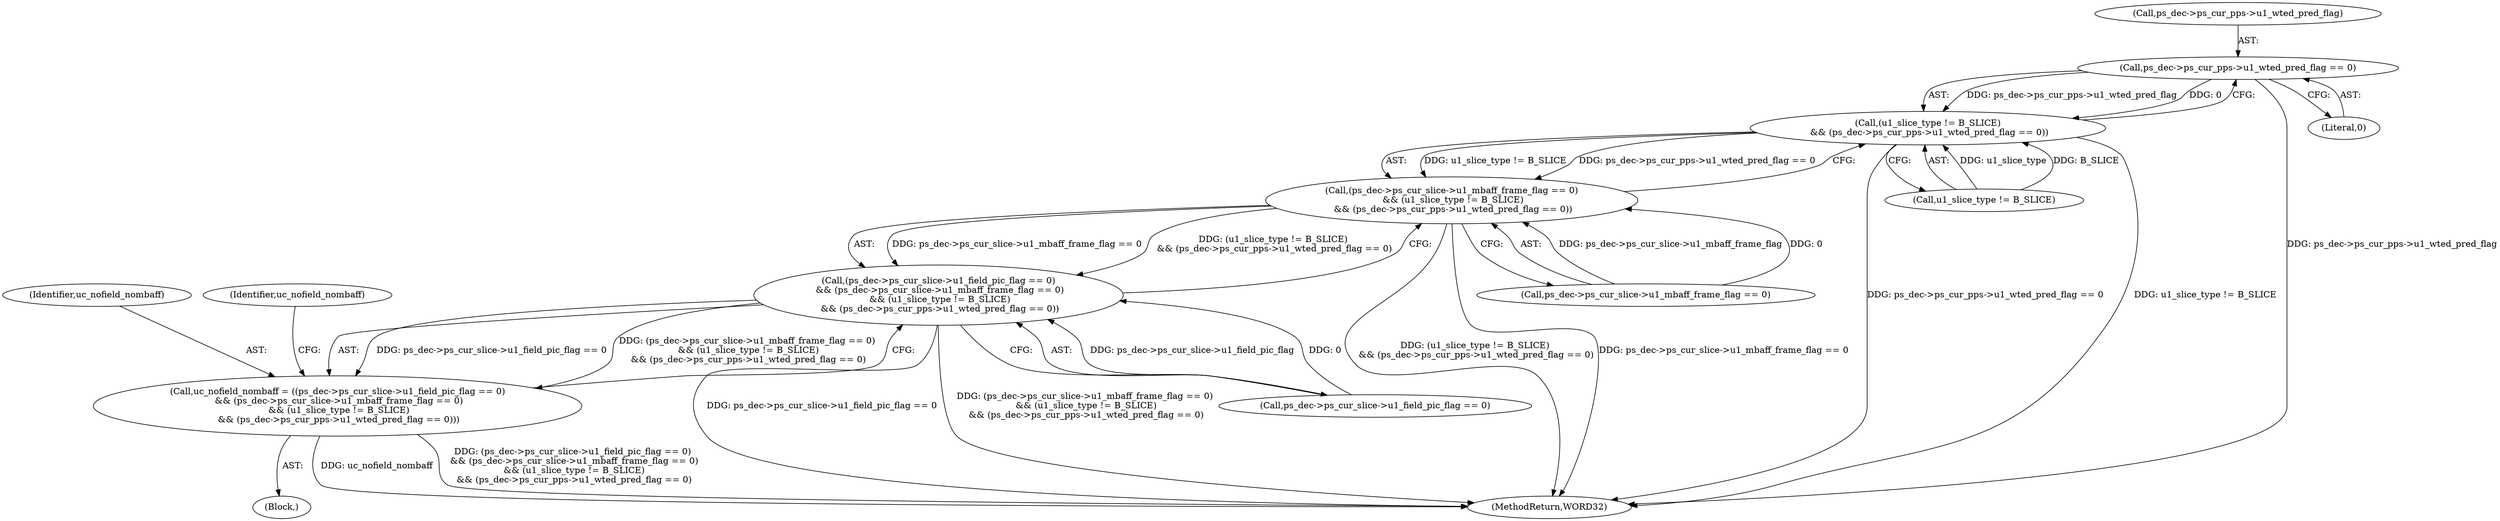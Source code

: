 digraph "0_Android_a78887bcffbc2995cf9ed72e0697acf560875e9e_2@pointer" {
"1001726" [label="(Call,ps_dec->ps_cur_pps->u1_wted_pred_flag == 0)"];
"1001722" [label="(Call,(u1_slice_type != B_SLICE)\n && (ps_dec->ps_cur_pps->u1_wted_pred_flag == 0))"];
"1001714" [label="(Call,(ps_dec->ps_cur_slice->u1_mbaff_frame_flag == 0)\n && (u1_slice_type != B_SLICE)\n && (ps_dec->ps_cur_pps->u1_wted_pred_flag == 0))"];
"1001706" [label="(Call,(ps_dec->ps_cur_slice->u1_field_pic_flag == 0)\n && (ps_dec->ps_cur_slice->u1_mbaff_frame_flag == 0)\n && (u1_slice_type != B_SLICE)\n && (ps_dec->ps_cur_pps->u1_wted_pred_flag == 0))"];
"1001704" [label="(Call,uc_nofield_nombaff = ((ps_dec->ps_cur_slice->u1_field_pic_flag == 0)\n && (ps_dec->ps_cur_slice->u1_mbaff_frame_flag == 0)\n && (u1_slice_type != B_SLICE)\n && (ps_dec->ps_cur_pps->u1_wted_pred_flag == 0)))"];
"1001723" [label="(Call,u1_slice_type != B_SLICE)"];
"1001704" [label="(Call,uc_nofield_nombaff = ((ps_dec->ps_cur_slice->u1_field_pic_flag == 0)\n && (ps_dec->ps_cur_slice->u1_mbaff_frame_flag == 0)\n && (u1_slice_type != B_SLICE)\n && (ps_dec->ps_cur_pps->u1_wted_pred_flag == 0)))"];
"1002571" [label="(MethodReturn,WORD32)"];
"1001722" [label="(Call,(u1_slice_type != B_SLICE)\n && (ps_dec->ps_cur_pps->u1_wted_pred_flag == 0))"];
"1001714" [label="(Call,(ps_dec->ps_cur_slice->u1_mbaff_frame_flag == 0)\n && (u1_slice_type != B_SLICE)\n && (ps_dec->ps_cur_pps->u1_wted_pred_flag == 0))"];
"1001707" [label="(Call,ps_dec->ps_cur_slice->u1_field_pic_flag == 0)"];
"1001702" [label="(Block,)"];
"1001705" [label="(Identifier,uc_nofield_nombaff)"];
"1001732" [label="(Literal,0)"];
"1001727" [label="(Call,ps_dec->ps_cur_pps->u1_wted_pred_flag)"];
"1001734" [label="(Identifier,uc_nofield_nombaff)"];
"1001715" [label="(Call,ps_dec->ps_cur_slice->u1_mbaff_frame_flag == 0)"];
"1001706" [label="(Call,(ps_dec->ps_cur_slice->u1_field_pic_flag == 0)\n && (ps_dec->ps_cur_slice->u1_mbaff_frame_flag == 0)\n && (u1_slice_type != B_SLICE)\n && (ps_dec->ps_cur_pps->u1_wted_pred_flag == 0))"];
"1001726" [label="(Call,ps_dec->ps_cur_pps->u1_wted_pred_flag == 0)"];
"1001726" -> "1001722"  [label="AST: "];
"1001726" -> "1001732"  [label="CFG: "];
"1001727" -> "1001726"  [label="AST: "];
"1001732" -> "1001726"  [label="AST: "];
"1001722" -> "1001726"  [label="CFG: "];
"1001726" -> "1002571"  [label="DDG: ps_dec->ps_cur_pps->u1_wted_pred_flag"];
"1001726" -> "1001722"  [label="DDG: ps_dec->ps_cur_pps->u1_wted_pred_flag"];
"1001726" -> "1001722"  [label="DDG: 0"];
"1001722" -> "1001714"  [label="AST: "];
"1001722" -> "1001723"  [label="CFG: "];
"1001723" -> "1001722"  [label="AST: "];
"1001714" -> "1001722"  [label="CFG: "];
"1001722" -> "1002571"  [label="DDG: ps_dec->ps_cur_pps->u1_wted_pred_flag == 0"];
"1001722" -> "1002571"  [label="DDG: u1_slice_type != B_SLICE"];
"1001722" -> "1001714"  [label="DDG: u1_slice_type != B_SLICE"];
"1001722" -> "1001714"  [label="DDG: ps_dec->ps_cur_pps->u1_wted_pred_flag == 0"];
"1001723" -> "1001722"  [label="DDG: u1_slice_type"];
"1001723" -> "1001722"  [label="DDG: B_SLICE"];
"1001714" -> "1001706"  [label="AST: "];
"1001714" -> "1001715"  [label="CFG: "];
"1001715" -> "1001714"  [label="AST: "];
"1001706" -> "1001714"  [label="CFG: "];
"1001714" -> "1002571"  [label="DDG: (u1_slice_type != B_SLICE)\n && (ps_dec->ps_cur_pps->u1_wted_pred_flag == 0)"];
"1001714" -> "1002571"  [label="DDG: ps_dec->ps_cur_slice->u1_mbaff_frame_flag == 0"];
"1001714" -> "1001706"  [label="DDG: ps_dec->ps_cur_slice->u1_mbaff_frame_flag == 0"];
"1001714" -> "1001706"  [label="DDG: (u1_slice_type != B_SLICE)\n && (ps_dec->ps_cur_pps->u1_wted_pred_flag == 0)"];
"1001715" -> "1001714"  [label="DDG: ps_dec->ps_cur_slice->u1_mbaff_frame_flag"];
"1001715" -> "1001714"  [label="DDG: 0"];
"1001706" -> "1001704"  [label="AST: "];
"1001706" -> "1001707"  [label="CFG: "];
"1001707" -> "1001706"  [label="AST: "];
"1001704" -> "1001706"  [label="CFG: "];
"1001706" -> "1002571"  [label="DDG: ps_dec->ps_cur_slice->u1_field_pic_flag == 0"];
"1001706" -> "1002571"  [label="DDG: (ps_dec->ps_cur_slice->u1_mbaff_frame_flag == 0)\n && (u1_slice_type != B_SLICE)\n && (ps_dec->ps_cur_pps->u1_wted_pred_flag == 0)"];
"1001706" -> "1001704"  [label="DDG: ps_dec->ps_cur_slice->u1_field_pic_flag == 0"];
"1001706" -> "1001704"  [label="DDG: (ps_dec->ps_cur_slice->u1_mbaff_frame_flag == 0)\n && (u1_slice_type != B_SLICE)\n && (ps_dec->ps_cur_pps->u1_wted_pred_flag == 0)"];
"1001707" -> "1001706"  [label="DDG: ps_dec->ps_cur_slice->u1_field_pic_flag"];
"1001707" -> "1001706"  [label="DDG: 0"];
"1001704" -> "1001702"  [label="AST: "];
"1001705" -> "1001704"  [label="AST: "];
"1001734" -> "1001704"  [label="CFG: "];
"1001704" -> "1002571"  [label="DDG: uc_nofield_nombaff"];
"1001704" -> "1002571"  [label="DDG: (ps_dec->ps_cur_slice->u1_field_pic_flag == 0)\n && (ps_dec->ps_cur_slice->u1_mbaff_frame_flag == 0)\n && (u1_slice_type != B_SLICE)\n && (ps_dec->ps_cur_pps->u1_wted_pred_flag == 0)"];
}

